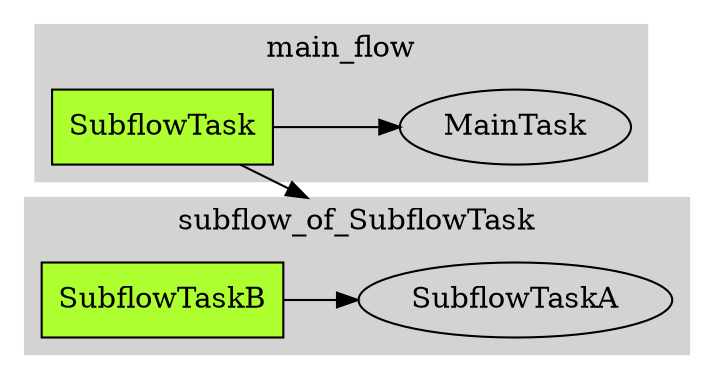 digraph G {
  rankdir=LR;
  compound=true;
  subgraph cluster_main_flow {
    label="main_flow";
    style=filled;
    color=lightgrey;
    "SubflowTask" [shape=box, style=filled, fillcolor=greenyellow];
    "MainTask";
  }
  "SubflowTask" -> "MainTask";
  subgraph cluster_subflow_of_SubflowTask {
    label="subflow_of_SubflowTask";
    style=filled;
    color=lightgrey;
    "SubflowTaskA";
    "SubflowTaskB" [shape=box, style=filled, fillcolor=greenyellow];
  }
  "SubflowTaskB" -> "SubflowTaskA";
  "SubflowTask" -> "SubflowTaskA" [lhead=cluster_subflow_of_SubflowTask];
}
